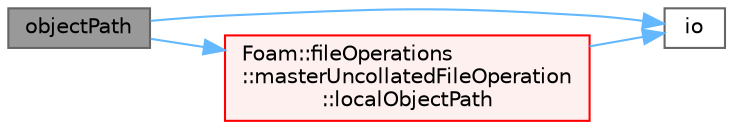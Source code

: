 digraph "objectPath"
{
 // LATEX_PDF_SIZE
  bgcolor="transparent";
  edge [fontname=Helvetica,fontsize=10,labelfontname=Helvetica,labelfontsize=10];
  node [fontname=Helvetica,fontsize=10,shape=box,height=0.2,width=0.4];
  rankdir="LR";
  Node1 [id="Node000001",label="objectPath",height=0.2,width=0.4,color="gray40", fillcolor="grey60", style="filled", fontcolor="black",tooltip=" "];
  Node1 -> Node2 [id="edge1_Node000001_Node000002",color="steelblue1",style="solid",tooltip=" "];
  Node2 [id="Node000002",label="io",height=0.2,width=0.4,color="grey40", fillcolor="white", style="filled",URL="$lagrangian_2reactingParcelFoam_2createMeshesPostProcess_8H.html#a5b4575252c9e475bd8784f80e445a82d",tooltip=" "];
  Node1 -> Node3 [id="edge2_Node000001_Node000003",color="steelblue1",style="solid",tooltip=" "];
  Node3 [id="Node000003",label="Foam::fileOperations\l::masterUncollatedFileOperation\l::localObjectPath",height=0.2,width=0.4,color="red", fillcolor="#FFF0F0", style="filled",URL="$classFoam_1_1fileOperations_1_1masterUncollatedFileOperation.html#afb7c00baca27d700ca9bdff5486fb2f8",tooltip=" "];
  Node3 -> Node2 [id="edge3_Node000003_Node000002",color="steelblue1",style="solid",tooltip=" "];
}
